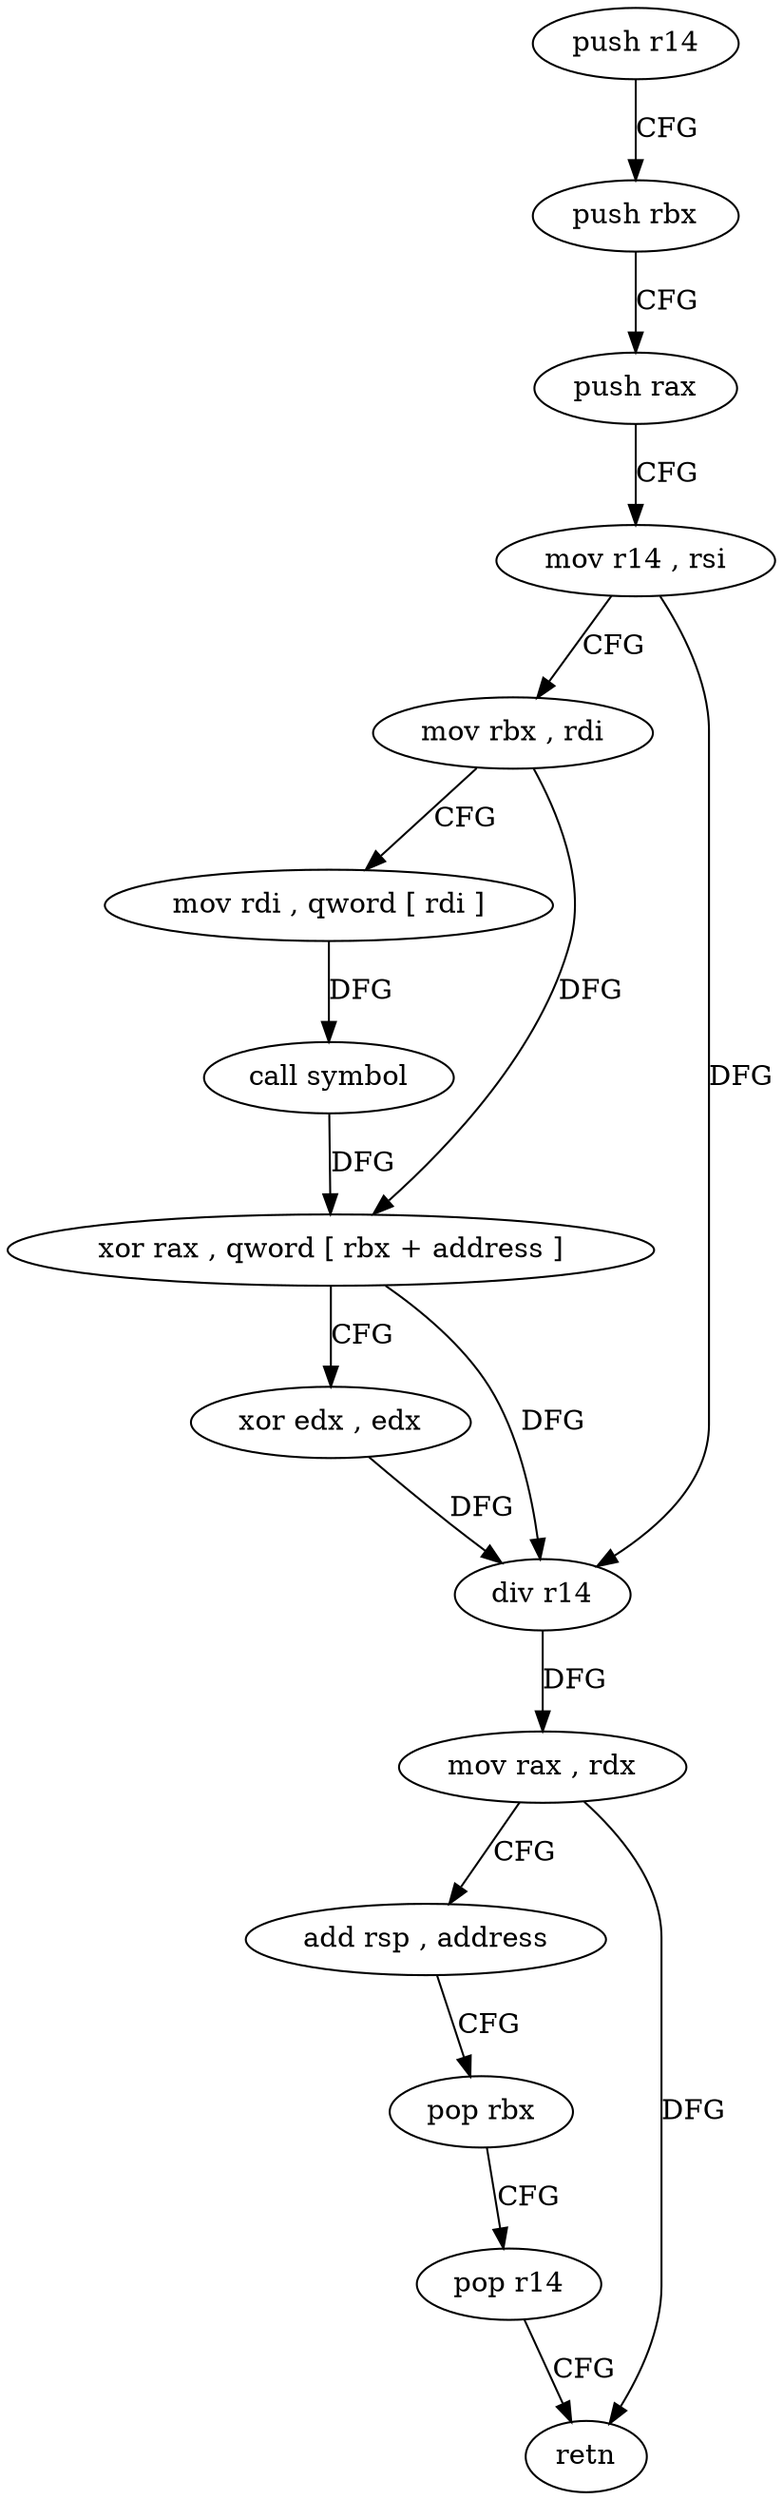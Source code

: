 digraph "func" {
"4244720" [label = "push r14" ]
"4244722" [label = "push rbx" ]
"4244723" [label = "push rax" ]
"4244724" [label = "mov r14 , rsi" ]
"4244727" [label = "mov rbx , rdi" ]
"4244730" [label = "mov rdi , qword [ rdi ]" ]
"4244733" [label = "call symbol" ]
"4244738" [label = "xor rax , qword [ rbx + address ]" ]
"4244742" [label = "xor edx , edx" ]
"4244744" [label = "div r14" ]
"4244747" [label = "mov rax , rdx" ]
"4244750" [label = "add rsp , address" ]
"4244754" [label = "pop rbx" ]
"4244755" [label = "pop r14" ]
"4244757" [label = "retn" ]
"4244720" -> "4244722" [ label = "CFG" ]
"4244722" -> "4244723" [ label = "CFG" ]
"4244723" -> "4244724" [ label = "CFG" ]
"4244724" -> "4244727" [ label = "CFG" ]
"4244724" -> "4244744" [ label = "DFG" ]
"4244727" -> "4244730" [ label = "CFG" ]
"4244727" -> "4244738" [ label = "DFG" ]
"4244730" -> "4244733" [ label = "DFG" ]
"4244733" -> "4244738" [ label = "DFG" ]
"4244738" -> "4244742" [ label = "CFG" ]
"4244738" -> "4244744" [ label = "DFG" ]
"4244742" -> "4244744" [ label = "DFG" ]
"4244744" -> "4244747" [ label = "DFG" ]
"4244747" -> "4244750" [ label = "CFG" ]
"4244747" -> "4244757" [ label = "DFG" ]
"4244750" -> "4244754" [ label = "CFG" ]
"4244754" -> "4244755" [ label = "CFG" ]
"4244755" -> "4244757" [ label = "CFG" ]
}
